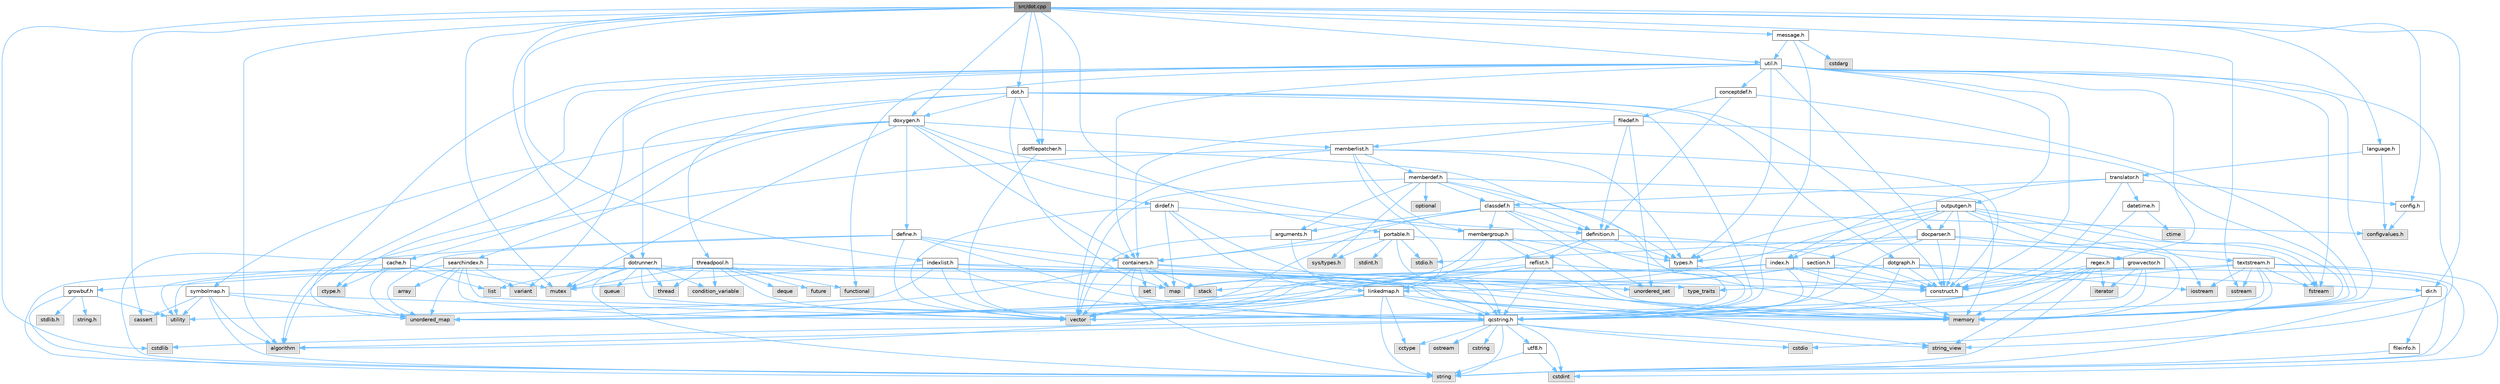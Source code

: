 digraph "src/dot.cpp"
{
 // INTERACTIVE_SVG=YES
 // LATEX_PDF_SIZE
  bgcolor="transparent";
  edge [fontname=Helvetica,fontsize=10,labelfontname=Helvetica,labelfontsize=10];
  node [fontname=Helvetica,fontsize=10,shape=box,height=0.2,width=0.4];
  Node1 [id="Node000001",label="src/dot.cpp",height=0.2,width=0.4,color="gray40", fillcolor="grey60", style="filled", fontcolor="black",tooltip=" "];
  Node1 -> Node2 [id="edge1_Node000001_Node000002",color="steelblue1",style="solid",tooltip=" "];
  Node2 [id="Node000002",label="cstdlib",height=0.2,width=0.4,color="grey60", fillcolor="#E0E0E0", style="filled",tooltip=" "];
  Node1 -> Node3 [id="edge2_Node000001_Node000003",color="steelblue1",style="solid",tooltip=" "];
  Node3 [id="Node000003",label="cassert",height=0.2,width=0.4,color="grey60", fillcolor="#E0E0E0", style="filled",tooltip=" "];
  Node1 -> Node4 [id="edge3_Node000001_Node000004",color="steelblue1",style="solid",tooltip=" "];
  Node4 [id="Node000004",label="sstream",height=0.2,width=0.4,color="grey60", fillcolor="#E0E0E0", style="filled",tooltip=" "];
  Node1 -> Node5 [id="edge4_Node000001_Node000005",color="steelblue1",style="solid",tooltip=" "];
  Node5 [id="Node000005",label="algorithm",height=0.2,width=0.4,color="grey60", fillcolor="#E0E0E0", style="filled",tooltip=" "];
  Node1 -> Node6 [id="edge5_Node000001_Node000006",color="steelblue1",style="solid",tooltip=" "];
  Node6 [id="Node000006",label="mutex",height=0.2,width=0.4,color="grey60", fillcolor="#E0E0E0", style="filled",tooltip=" "];
  Node1 -> Node7 [id="edge6_Node000001_Node000007",color="steelblue1",style="solid",tooltip=" "];
  Node7 [id="Node000007",label="config.h",height=0.2,width=0.4,color="grey40", fillcolor="white", style="filled",URL="$db/d16/config_8h.html",tooltip=" "];
  Node7 -> Node8 [id="edge7_Node000007_Node000008",color="steelblue1",style="solid",tooltip=" "];
  Node8 [id="Node000008",label="configvalues.h",height=0.2,width=0.4,color="grey60", fillcolor="#E0E0E0", style="filled",tooltip=" "];
  Node1 -> Node9 [id="edge8_Node000001_Node000009",color="steelblue1",style="solid",tooltip=" "];
  Node9 [id="Node000009",label="dot.h",height=0.2,width=0.4,color="grey40", fillcolor="white", style="filled",URL="$d6/d4a/dot_8h.html",tooltip=" "];
  Node9 -> Node10 [id="edge9_Node000009_Node000010",color="steelblue1",style="solid",tooltip=" "];
  Node10 [id="Node000010",label="map",height=0.2,width=0.4,color="grey60", fillcolor="#E0E0E0", style="filled",tooltip=" "];
  Node9 -> Node11 [id="edge10_Node000009_Node000011",color="steelblue1",style="solid",tooltip=" "];
  Node11 [id="Node000011",label="threadpool.h",height=0.2,width=0.4,color="grey40", fillcolor="white", style="filled",URL="$d3/d40/threadpool_8h.html",tooltip=" "];
  Node11 -> Node12 [id="edge11_Node000011_Node000012",color="steelblue1",style="solid",tooltip=" "];
  Node12 [id="Node000012",label="condition_variable",height=0.2,width=0.4,color="grey60", fillcolor="#E0E0E0", style="filled",tooltip=" "];
  Node11 -> Node13 [id="edge12_Node000011_Node000013",color="steelblue1",style="solid",tooltip=" "];
  Node13 [id="Node000013",label="deque",height=0.2,width=0.4,color="grey60", fillcolor="#E0E0E0", style="filled",tooltip=" "];
  Node11 -> Node14 [id="edge13_Node000011_Node000014",color="steelblue1",style="solid",tooltip=" "];
  Node14 [id="Node000014",label="functional",height=0.2,width=0.4,color="grey60", fillcolor="#E0E0E0", style="filled",tooltip=" "];
  Node11 -> Node15 [id="edge14_Node000011_Node000015",color="steelblue1",style="solid",tooltip=" "];
  Node15 [id="Node000015",label="future",height=0.2,width=0.4,color="grey60", fillcolor="#E0E0E0", style="filled",tooltip=" "];
  Node11 -> Node6 [id="edge15_Node000011_Node000006",color="steelblue1",style="solid",tooltip=" "];
  Node11 -> Node16 [id="edge16_Node000011_Node000016",color="steelblue1",style="solid",tooltip=" "];
  Node16 [id="Node000016",label="thread",height=0.2,width=0.4,color="grey60", fillcolor="#E0E0E0", style="filled",tooltip=" "];
  Node11 -> Node17 [id="edge17_Node000011_Node000017",color="steelblue1",style="solid",tooltip=" "];
  Node17 [id="Node000017",label="type_traits",height=0.2,width=0.4,color="grey60", fillcolor="#E0E0E0", style="filled",tooltip=" "];
  Node11 -> Node18 [id="edge18_Node000011_Node000018",color="steelblue1",style="solid",tooltip=" "];
  Node18 [id="Node000018",label="utility",height=0.2,width=0.4,color="grey60", fillcolor="#E0E0E0", style="filled",tooltip=" "];
  Node11 -> Node19 [id="edge19_Node000011_Node000019",color="steelblue1",style="solid",tooltip=" "];
  Node19 [id="Node000019",label="vector",height=0.2,width=0.4,color="grey60", fillcolor="#E0E0E0", style="filled",tooltip=" "];
  Node9 -> Node20 [id="edge20_Node000009_Node000020",color="steelblue1",style="solid",tooltip=" "];
  Node20 [id="Node000020",label="qcstring.h",height=0.2,width=0.4,color="grey40", fillcolor="white", style="filled",URL="$d7/d5c/qcstring_8h.html",tooltip=" "];
  Node20 -> Node21 [id="edge21_Node000020_Node000021",color="steelblue1",style="solid",tooltip=" "];
  Node21 [id="Node000021",label="string",height=0.2,width=0.4,color="grey60", fillcolor="#E0E0E0", style="filled",tooltip=" "];
  Node20 -> Node22 [id="edge22_Node000020_Node000022",color="steelblue1",style="solid",tooltip=" "];
  Node22 [id="Node000022",label="string_view",height=0.2,width=0.4,color="grey60", fillcolor="#E0E0E0", style="filled",tooltip=" "];
  Node20 -> Node5 [id="edge23_Node000020_Node000005",color="steelblue1",style="solid",tooltip=" "];
  Node20 -> Node23 [id="edge24_Node000020_Node000023",color="steelblue1",style="solid",tooltip=" "];
  Node23 [id="Node000023",label="cctype",height=0.2,width=0.4,color="grey60", fillcolor="#E0E0E0", style="filled",tooltip=" "];
  Node20 -> Node24 [id="edge25_Node000020_Node000024",color="steelblue1",style="solid",tooltip=" "];
  Node24 [id="Node000024",label="cstring",height=0.2,width=0.4,color="grey60", fillcolor="#E0E0E0", style="filled",tooltip=" "];
  Node20 -> Node25 [id="edge26_Node000020_Node000025",color="steelblue1",style="solid",tooltip=" "];
  Node25 [id="Node000025",label="cstdio",height=0.2,width=0.4,color="grey60", fillcolor="#E0E0E0", style="filled",tooltip=" "];
  Node20 -> Node2 [id="edge27_Node000020_Node000002",color="steelblue1",style="solid",tooltip=" "];
  Node20 -> Node26 [id="edge28_Node000020_Node000026",color="steelblue1",style="solid",tooltip=" "];
  Node26 [id="Node000026",label="cstdint",height=0.2,width=0.4,color="grey60", fillcolor="#E0E0E0", style="filled",tooltip=" "];
  Node20 -> Node27 [id="edge29_Node000020_Node000027",color="steelblue1",style="solid",tooltip=" "];
  Node27 [id="Node000027",label="ostream",height=0.2,width=0.4,color="grey60", fillcolor="#E0E0E0", style="filled",tooltip=" "];
  Node20 -> Node28 [id="edge30_Node000020_Node000028",color="steelblue1",style="solid",tooltip=" "];
  Node28 [id="Node000028",label="utf8.h",height=0.2,width=0.4,color="grey40", fillcolor="white", style="filled",URL="$db/d7c/utf8_8h.html",tooltip="Various UTF8 related helper functions."];
  Node28 -> Node26 [id="edge31_Node000028_Node000026",color="steelblue1",style="solid",tooltip=" "];
  Node28 -> Node21 [id="edge32_Node000028_Node000021",color="steelblue1",style="solid",tooltip=" "];
  Node9 -> Node29 [id="edge33_Node000009_Node000029",color="steelblue1",style="solid",tooltip=" "];
  Node29 [id="Node000029",label="dotgraph.h",height=0.2,width=0.4,color="grey40", fillcolor="white", style="filled",URL="$d0/daa/dotgraph_8h.html",tooltip=" "];
  Node29 -> Node30 [id="edge34_Node000029_Node000030",color="steelblue1",style="solid",tooltip=" "];
  Node30 [id="Node000030",label="iostream",height=0.2,width=0.4,color="grey60", fillcolor="#E0E0E0", style="filled",tooltip=" "];
  Node29 -> Node10 [id="edge35_Node000029_Node000010",color="steelblue1",style="solid",tooltip=" "];
  Node29 -> Node20 [id="edge36_Node000029_Node000020",color="steelblue1",style="solid",tooltip=" "];
  Node29 -> Node31 [id="edge37_Node000029_Node000031",color="steelblue1",style="solid",tooltip=" "];
  Node31 [id="Node000031",label="dir.h",height=0.2,width=0.4,color="grey40", fillcolor="white", style="filled",URL="$df/d9c/dir_8h.html",tooltip=" "];
  Node31 -> Node21 [id="edge38_Node000031_Node000021",color="steelblue1",style="solid",tooltip=" "];
  Node31 -> Node32 [id="edge39_Node000031_Node000032",color="steelblue1",style="solid",tooltip=" "];
  Node32 [id="Node000032",label="memory",height=0.2,width=0.4,color="grey60", fillcolor="#E0E0E0", style="filled",tooltip=" "];
  Node31 -> Node33 [id="edge40_Node000031_Node000033",color="steelblue1",style="solid",tooltip=" "];
  Node33 [id="Node000033",label="fileinfo.h",height=0.2,width=0.4,color="grey40", fillcolor="white", style="filled",URL="$df/d45/fileinfo_8h.html",tooltip=" "];
  Node33 -> Node21 [id="edge41_Node000033_Node000021",color="steelblue1",style="solid",tooltip=" "];
  Node29 -> Node34 [id="edge42_Node000029_Node000034",color="steelblue1",style="solid",tooltip=" "];
  Node34 [id="Node000034",label="construct.h",height=0.2,width=0.4,color="grey40", fillcolor="white", style="filled",URL="$d7/dfc/construct_8h.html",tooltip=" "];
  Node9 -> Node35 [id="edge43_Node000009_Node000035",color="steelblue1",style="solid",tooltip=" "];
  Node35 [id="Node000035",label="dotfilepatcher.h",height=0.2,width=0.4,color="grey40", fillcolor="white", style="filled",URL="$d3/d38/dotfilepatcher_8h.html",tooltip=" "];
  Node35 -> Node19 [id="edge44_Node000035_Node000019",color="steelblue1",style="solid",tooltip=" "];
  Node35 -> Node20 [id="edge45_Node000035_Node000020",color="steelblue1",style="solid",tooltip=" "];
  Node9 -> Node36 [id="edge46_Node000009_Node000036",color="steelblue1",style="solid",tooltip=" "];
  Node36 [id="Node000036",label="dotrunner.h",height=0.2,width=0.4,color="grey40", fillcolor="white", style="filled",URL="$d2/dd1/dotrunner_8h.html",tooltip=" "];
  Node36 -> Node21 [id="edge47_Node000036_Node000021",color="steelblue1",style="solid",tooltip=" "];
  Node36 -> Node16 [id="edge48_Node000036_Node000016",color="steelblue1",style="solid",tooltip=" "];
  Node36 -> Node37 [id="edge49_Node000036_Node000037",color="steelblue1",style="solid",tooltip=" "];
  Node37 [id="Node000037",label="list",height=0.2,width=0.4,color="grey60", fillcolor="#E0E0E0", style="filled",tooltip=" "];
  Node36 -> Node38 [id="edge50_Node000036_Node000038",color="steelblue1",style="solid",tooltip=" "];
  Node38 [id="Node000038",label="queue",height=0.2,width=0.4,color="grey60", fillcolor="#E0E0E0", style="filled",tooltip=" "];
  Node36 -> Node6 [id="edge51_Node000036_Node000006",color="steelblue1",style="solid",tooltip=" "];
  Node36 -> Node12 [id="edge52_Node000036_Node000012",color="steelblue1",style="solid",tooltip=" "];
  Node36 -> Node32 [id="edge53_Node000036_Node000032",color="steelblue1",style="solid",tooltip=" "];
  Node36 -> Node20 [id="edge54_Node000036_Node000020",color="steelblue1",style="solid",tooltip=" "];
  Node9 -> Node39 [id="edge55_Node000009_Node000039",color="steelblue1",style="solid",tooltip=" "];
  Node39 [id="Node000039",label="doxygen.h",height=0.2,width=0.4,color="grey40", fillcolor="white", style="filled",URL="$d1/da1/doxygen_8h.html",tooltip=" "];
  Node39 -> Node6 [id="edge56_Node000039_Node000006",color="steelblue1",style="solid",tooltip=" "];
  Node39 -> Node40 [id="edge57_Node000039_Node000040",color="steelblue1",style="solid",tooltip=" "];
  Node40 [id="Node000040",label="containers.h",height=0.2,width=0.4,color="grey40", fillcolor="white", style="filled",URL="$d5/d75/containers_8h.html",tooltip=" "];
  Node40 -> Node19 [id="edge58_Node000040_Node000019",color="steelblue1",style="solid",tooltip=" "];
  Node40 -> Node21 [id="edge59_Node000040_Node000021",color="steelblue1",style="solid",tooltip=" "];
  Node40 -> Node22 [id="edge60_Node000040_Node000022",color="steelblue1",style="solid",tooltip=" "];
  Node40 -> Node41 [id="edge61_Node000040_Node000041",color="steelblue1",style="solid",tooltip=" "];
  Node41 [id="Node000041",label="set",height=0.2,width=0.4,color="grey60", fillcolor="#E0E0E0", style="filled",tooltip=" "];
  Node40 -> Node10 [id="edge62_Node000040_Node000010",color="steelblue1",style="solid",tooltip=" "];
  Node40 -> Node42 [id="edge63_Node000040_Node000042",color="steelblue1",style="solid",tooltip=" "];
  Node42 [id="Node000042",label="unordered_set",height=0.2,width=0.4,color="grey60", fillcolor="#E0E0E0", style="filled",tooltip=" "];
  Node40 -> Node43 [id="edge64_Node000040_Node000043",color="steelblue1",style="solid",tooltip=" "];
  Node43 [id="Node000043",label="unordered_map",height=0.2,width=0.4,color="grey60", fillcolor="#E0E0E0", style="filled",tooltip=" "];
  Node40 -> Node44 [id="edge65_Node000040_Node000044",color="steelblue1",style="solid",tooltip=" "];
  Node44 [id="Node000044",label="stack",height=0.2,width=0.4,color="grey60", fillcolor="#E0E0E0", style="filled",tooltip=" "];
  Node39 -> Node45 [id="edge66_Node000039_Node000045",color="steelblue1",style="solid",tooltip=" "];
  Node45 [id="Node000045",label="membergroup.h",height=0.2,width=0.4,color="grey40", fillcolor="white", style="filled",URL="$d9/d11/membergroup_8h.html",tooltip=" "];
  Node45 -> Node19 [id="edge67_Node000045_Node000019",color="steelblue1",style="solid",tooltip=" "];
  Node45 -> Node10 [id="edge68_Node000045_Node000010",color="steelblue1",style="solid",tooltip=" "];
  Node45 -> Node32 [id="edge69_Node000045_Node000032",color="steelblue1",style="solid",tooltip=" "];
  Node45 -> Node46 [id="edge70_Node000045_Node000046",color="steelblue1",style="solid",tooltip=" "];
  Node46 [id="Node000046",label="types.h",height=0.2,width=0.4,color="grey40", fillcolor="white", style="filled",URL="$d9/d49/types_8h.html",tooltip="This file contains a number of basic enums and types."];
  Node46 -> Node20 [id="edge71_Node000046_Node000020",color="steelblue1",style="solid",tooltip=" "];
  Node45 -> Node47 [id="edge72_Node000045_Node000047",color="steelblue1",style="solid",tooltip=" "];
  Node47 [id="Node000047",label="reflist.h",height=0.2,width=0.4,color="grey40", fillcolor="white", style="filled",URL="$d1/d02/reflist_8h.html",tooltip=" "];
  Node47 -> Node19 [id="edge73_Node000047_Node000019",color="steelblue1",style="solid",tooltip=" "];
  Node47 -> Node43 [id="edge74_Node000047_Node000043",color="steelblue1",style="solid",tooltip=" "];
  Node47 -> Node32 [id="edge75_Node000047_Node000032",color="steelblue1",style="solid",tooltip=" "];
  Node47 -> Node20 [id="edge76_Node000047_Node000020",color="steelblue1",style="solid",tooltip=" "];
  Node47 -> Node48 [id="edge77_Node000047_Node000048",color="steelblue1",style="solid",tooltip=" "];
  Node48 [id="Node000048",label="linkedmap.h",height=0.2,width=0.4,color="grey40", fillcolor="white", style="filled",URL="$da/de1/linkedmap_8h.html",tooltip=" "];
  Node48 -> Node43 [id="edge78_Node000048_Node000043",color="steelblue1",style="solid",tooltip=" "];
  Node48 -> Node19 [id="edge79_Node000048_Node000019",color="steelblue1",style="solid",tooltip=" "];
  Node48 -> Node32 [id="edge80_Node000048_Node000032",color="steelblue1",style="solid",tooltip=" "];
  Node48 -> Node21 [id="edge81_Node000048_Node000021",color="steelblue1",style="solid",tooltip=" "];
  Node48 -> Node5 [id="edge82_Node000048_Node000005",color="steelblue1",style="solid",tooltip=" "];
  Node48 -> Node23 [id="edge83_Node000048_Node000023",color="steelblue1",style="solid",tooltip=" "];
  Node48 -> Node20 [id="edge84_Node000048_Node000020",color="steelblue1",style="solid",tooltip=" "];
  Node47 -> Node34 [id="edge85_Node000047_Node000034",color="steelblue1",style="solid",tooltip=" "];
  Node39 -> Node49 [id="edge86_Node000039_Node000049",color="steelblue1",style="solid",tooltip=" "];
  Node49 [id="Node000049",label="dirdef.h",height=0.2,width=0.4,color="grey40", fillcolor="white", style="filled",URL="$d6/d15/dirdef_8h.html",tooltip=" "];
  Node49 -> Node19 [id="edge87_Node000049_Node000019",color="steelblue1",style="solid",tooltip=" "];
  Node49 -> Node10 [id="edge88_Node000049_Node000010",color="steelblue1",style="solid",tooltip=" "];
  Node49 -> Node20 [id="edge89_Node000049_Node000020",color="steelblue1",style="solid",tooltip=" "];
  Node49 -> Node48 [id="edge90_Node000049_Node000048",color="steelblue1",style="solid",tooltip=" "];
  Node49 -> Node50 [id="edge91_Node000049_Node000050",color="steelblue1",style="solid",tooltip=" "];
  Node50 [id="Node000050",label="definition.h",height=0.2,width=0.4,color="grey40", fillcolor="white", style="filled",URL="$df/da1/definition_8h.html",tooltip=" "];
  Node50 -> Node19 [id="edge92_Node000050_Node000019",color="steelblue1",style="solid",tooltip=" "];
  Node50 -> Node46 [id="edge93_Node000050_Node000046",color="steelblue1",style="solid",tooltip=" "];
  Node50 -> Node47 [id="edge94_Node000050_Node000047",color="steelblue1",style="solid",tooltip=" "];
  Node50 -> Node34 [id="edge95_Node000050_Node000034",color="steelblue1",style="solid",tooltip=" "];
  Node39 -> Node51 [id="edge96_Node000039_Node000051",color="steelblue1",style="solid",tooltip=" "];
  Node51 [id="Node000051",label="memberlist.h",height=0.2,width=0.4,color="grey40", fillcolor="white", style="filled",URL="$dd/d78/memberlist_8h.html",tooltip=" "];
  Node51 -> Node19 [id="edge97_Node000051_Node000019",color="steelblue1",style="solid",tooltip=" "];
  Node51 -> Node5 [id="edge98_Node000051_Node000005",color="steelblue1",style="solid",tooltip=" "];
  Node51 -> Node52 [id="edge99_Node000051_Node000052",color="steelblue1",style="solid",tooltip=" "];
  Node52 [id="Node000052",label="memberdef.h",height=0.2,width=0.4,color="grey40", fillcolor="white", style="filled",URL="$d4/d46/memberdef_8h.html",tooltip=" "];
  Node52 -> Node19 [id="edge100_Node000052_Node000019",color="steelblue1",style="solid",tooltip=" "];
  Node52 -> Node32 [id="edge101_Node000052_Node000032",color="steelblue1",style="solid",tooltip=" "];
  Node52 -> Node53 [id="edge102_Node000052_Node000053",color="steelblue1",style="solid",tooltip=" "];
  Node53 [id="Node000053",label="optional",height=0.2,width=0.4,color="grey60", fillcolor="#E0E0E0", style="filled",tooltip=" "];
  Node52 -> Node54 [id="edge103_Node000052_Node000054",color="steelblue1",style="solid",tooltip=" "];
  Node54 [id="Node000054",label="sys/types.h",height=0.2,width=0.4,color="grey60", fillcolor="#E0E0E0", style="filled",tooltip=" "];
  Node52 -> Node46 [id="edge104_Node000052_Node000046",color="steelblue1",style="solid",tooltip=" "];
  Node52 -> Node50 [id="edge105_Node000052_Node000050",color="steelblue1",style="solid",tooltip=" "];
  Node52 -> Node55 [id="edge106_Node000052_Node000055",color="steelblue1",style="solid",tooltip=" "];
  Node55 [id="Node000055",label="arguments.h",height=0.2,width=0.4,color="grey40", fillcolor="white", style="filled",URL="$df/d9b/arguments_8h.html",tooltip=" "];
  Node55 -> Node19 [id="edge107_Node000055_Node000019",color="steelblue1",style="solid",tooltip=" "];
  Node55 -> Node20 [id="edge108_Node000055_Node000020",color="steelblue1",style="solid",tooltip=" "];
  Node52 -> Node56 [id="edge109_Node000052_Node000056",color="steelblue1",style="solid",tooltip=" "];
  Node56 [id="Node000056",label="classdef.h",height=0.2,width=0.4,color="grey40", fillcolor="white", style="filled",URL="$d1/da6/classdef_8h.html",tooltip=" "];
  Node56 -> Node32 [id="edge110_Node000056_Node000032",color="steelblue1",style="solid",tooltip=" "];
  Node56 -> Node19 [id="edge111_Node000056_Node000019",color="steelblue1",style="solid",tooltip=" "];
  Node56 -> Node42 [id="edge112_Node000056_Node000042",color="steelblue1",style="solid",tooltip=" "];
  Node56 -> Node40 [id="edge113_Node000056_Node000040",color="steelblue1",style="solid",tooltip=" "];
  Node56 -> Node50 [id="edge114_Node000056_Node000050",color="steelblue1",style="solid",tooltip=" "];
  Node56 -> Node55 [id="edge115_Node000056_Node000055",color="steelblue1",style="solid",tooltip=" "];
  Node56 -> Node45 [id="edge116_Node000056_Node000045",color="steelblue1",style="solid",tooltip=" "];
  Node56 -> Node8 [id="edge117_Node000056_Node000008",color="steelblue1",style="solid",tooltip=" "];
  Node51 -> Node48 [id="edge118_Node000051_Node000048",color="steelblue1",style="solid",tooltip=" "];
  Node51 -> Node46 [id="edge119_Node000051_Node000046",color="steelblue1",style="solid",tooltip=" "];
  Node51 -> Node45 [id="edge120_Node000051_Node000045",color="steelblue1",style="solid",tooltip=" "];
  Node51 -> Node34 [id="edge121_Node000051_Node000034",color="steelblue1",style="solid",tooltip=" "];
  Node39 -> Node57 [id="edge122_Node000039_Node000057",color="steelblue1",style="solid",tooltip=" "];
  Node57 [id="Node000057",label="define.h",height=0.2,width=0.4,color="grey40", fillcolor="white", style="filled",URL="$df/d67/define_8h.html",tooltip=" "];
  Node57 -> Node19 [id="edge123_Node000057_Node000019",color="steelblue1",style="solid",tooltip=" "];
  Node57 -> Node32 [id="edge124_Node000057_Node000032",color="steelblue1",style="solid",tooltip=" "];
  Node57 -> Node21 [id="edge125_Node000057_Node000021",color="steelblue1",style="solid",tooltip=" "];
  Node57 -> Node43 [id="edge126_Node000057_Node000043",color="steelblue1",style="solid",tooltip=" "];
  Node57 -> Node20 [id="edge127_Node000057_Node000020",color="steelblue1",style="solid",tooltip=" "];
  Node57 -> Node40 [id="edge128_Node000057_Node000040",color="steelblue1",style="solid",tooltip=" "];
  Node39 -> Node58 [id="edge129_Node000039_Node000058",color="steelblue1",style="solid",tooltip=" "];
  Node58 [id="Node000058",label="cache.h",height=0.2,width=0.4,color="grey40", fillcolor="white", style="filled",URL="$d3/d26/cache_8h.html",tooltip=" "];
  Node58 -> Node37 [id="edge130_Node000058_Node000037",color="steelblue1",style="solid",tooltip=" "];
  Node58 -> Node43 [id="edge131_Node000058_Node000043",color="steelblue1",style="solid",tooltip=" "];
  Node58 -> Node6 [id="edge132_Node000058_Node000006",color="steelblue1",style="solid",tooltip=" "];
  Node58 -> Node18 [id="edge133_Node000058_Node000018",color="steelblue1",style="solid",tooltip=" "];
  Node58 -> Node59 [id="edge134_Node000058_Node000059",color="steelblue1",style="solid",tooltip=" "];
  Node59 [id="Node000059",label="ctype.h",height=0.2,width=0.4,color="grey60", fillcolor="#E0E0E0", style="filled",tooltip=" "];
  Node39 -> Node60 [id="edge135_Node000039_Node000060",color="steelblue1",style="solid",tooltip=" "];
  Node60 [id="Node000060",label="symbolmap.h",height=0.2,width=0.4,color="grey40", fillcolor="white", style="filled",URL="$d7/ddd/symbolmap_8h.html",tooltip=" "];
  Node60 -> Node5 [id="edge136_Node000060_Node000005",color="steelblue1",style="solid",tooltip=" "];
  Node60 -> Node43 [id="edge137_Node000060_Node000043",color="steelblue1",style="solid",tooltip=" "];
  Node60 -> Node19 [id="edge138_Node000060_Node000019",color="steelblue1",style="solid",tooltip=" "];
  Node60 -> Node21 [id="edge139_Node000060_Node000021",color="steelblue1",style="solid",tooltip=" "];
  Node60 -> Node18 [id="edge140_Node000060_Node000018",color="steelblue1",style="solid",tooltip=" "];
  Node60 -> Node3 [id="edge141_Node000060_Node000003",color="steelblue1",style="solid",tooltip=" "];
  Node39 -> Node61 [id="edge142_Node000039_Node000061",color="steelblue1",style="solid",tooltip=" "];
  Node61 [id="Node000061",label="searchindex.h",height=0.2,width=0.4,color="grey40", fillcolor="white", style="filled",URL="$de/d07/searchindex_8h.html",tooltip="Web server based search engine."];
  Node61 -> Node32 [id="edge143_Node000061_Node000032",color="steelblue1",style="solid",tooltip=" "];
  Node61 -> Node19 [id="edge144_Node000061_Node000019",color="steelblue1",style="solid",tooltip=" "];
  Node61 -> Node10 [id="edge145_Node000061_Node000010",color="steelblue1",style="solid",tooltip=" "];
  Node61 -> Node43 [id="edge146_Node000061_Node000043",color="steelblue1",style="solid",tooltip=" "];
  Node61 -> Node21 [id="edge147_Node000061_Node000021",color="steelblue1",style="solid",tooltip=" "];
  Node61 -> Node62 [id="edge148_Node000061_Node000062",color="steelblue1",style="solid",tooltip=" "];
  Node62 [id="Node000062",label="array",height=0.2,width=0.4,color="grey60", fillcolor="#E0E0E0", style="filled",tooltip=" "];
  Node61 -> Node63 [id="edge149_Node000061_Node000063",color="steelblue1",style="solid",tooltip=" "];
  Node63 [id="Node000063",label="variant",height=0.2,width=0.4,color="grey60", fillcolor="#E0E0E0", style="filled",tooltip=" "];
  Node61 -> Node20 [id="edge150_Node000061_Node000020",color="steelblue1",style="solid",tooltip=" "];
  Node61 -> Node64 [id="edge151_Node000061_Node000064",color="steelblue1",style="solid",tooltip=" "];
  Node64 [id="Node000064",label="growbuf.h",height=0.2,width=0.4,color="grey40", fillcolor="white", style="filled",URL="$dd/d72/growbuf_8h.html",tooltip=" "];
  Node64 -> Node18 [id="edge152_Node000064_Node000018",color="steelblue1",style="solid",tooltip=" "];
  Node64 -> Node65 [id="edge153_Node000064_Node000065",color="steelblue1",style="solid",tooltip=" "];
  Node65 [id="Node000065",label="stdlib.h",height=0.2,width=0.4,color="grey60", fillcolor="#E0E0E0", style="filled",tooltip=" "];
  Node64 -> Node66 [id="edge154_Node000064_Node000066",color="steelblue1",style="solid",tooltip=" "];
  Node66 [id="Node000066",label="string.h",height=0.2,width=0.4,color="grey60", fillcolor="#E0E0E0", style="filled",tooltip=" "];
  Node64 -> Node21 [id="edge155_Node000064_Node000021",color="steelblue1",style="solid",tooltip=" "];
  Node9 -> Node34 [id="edge156_Node000009_Node000034",color="steelblue1",style="solid",tooltip=" "];
  Node1 -> Node36 [id="edge157_Node000001_Node000036",color="steelblue1",style="solid",tooltip=" "];
  Node1 -> Node35 [id="edge158_Node000001_Node000035",color="steelblue1",style="solid",tooltip=" "];
  Node1 -> Node67 [id="edge159_Node000001_Node000067",color="steelblue1",style="solid",tooltip=" "];
  Node67 [id="Node000067",label="util.h",height=0.2,width=0.4,color="grey40", fillcolor="white", style="filled",URL="$d8/d3c/util_8h.html",tooltip="A bunch of utility functions."];
  Node67 -> Node32 [id="edge160_Node000067_Node000032",color="steelblue1",style="solid",tooltip=" "];
  Node67 -> Node43 [id="edge161_Node000067_Node000043",color="steelblue1",style="solid",tooltip=" "];
  Node67 -> Node5 [id="edge162_Node000067_Node000005",color="steelblue1",style="solid",tooltip=" "];
  Node67 -> Node14 [id="edge163_Node000067_Node000014",color="steelblue1",style="solid",tooltip=" "];
  Node67 -> Node68 [id="edge164_Node000067_Node000068",color="steelblue1",style="solid",tooltip=" "];
  Node68 [id="Node000068",label="fstream",height=0.2,width=0.4,color="grey60", fillcolor="#E0E0E0", style="filled",tooltip=" "];
  Node67 -> Node63 [id="edge165_Node000067_Node000063",color="steelblue1",style="solid",tooltip=" "];
  Node67 -> Node22 [id="edge166_Node000067_Node000022",color="steelblue1",style="solid",tooltip=" "];
  Node67 -> Node59 [id="edge167_Node000067_Node000059",color="steelblue1",style="solid",tooltip=" "];
  Node67 -> Node46 [id="edge168_Node000067_Node000046",color="steelblue1",style="solid",tooltip=" "];
  Node67 -> Node69 [id="edge169_Node000067_Node000069",color="steelblue1",style="solid",tooltip=" "];
  Node69 [id="Node000069",label="docparser.h",height=0.2,width=0.4,color="grey40", fillcolor="white", style="filled",URL="$de/d9c/docparser_8h.html",tooltip=" "];
  Node69 -> Node70 [id="edge170_Node000069_Node000070",color="steelblue1",style="solid",tooltip=" "];
  Node70 [id="Node000070",label="stdio.h",height=0.2,width=0.4,color="grey60", fillcolor="#E0E0E0", style="filled",tooltip=" "];
  Node69 -> Node32 [id="edge171_Node000069_Node000032",color="steelblue1",style="solid",tooltip=" "];
  Node69 -> Node20 [id="edge172_Node000069_Node000020",color="steelblue1",style="solid",tooltip=" "];
  Node69 -> Node71 [id="edge173_Node000069_Node000071",color="steelblue1",style="solid",tooltip=" "];
  Node71 [id="Node000071",label="growvector.h",height=0.2,width=0.4,color="grey40", fillcolor="white", style="filled",URL="$d7/d50/growvector_8h.html",tooltip=" "];
  Node71 -> Node19 [id="edge174_Node000071_Node000019",color="steelblue1",style="solid",tooltip=" "];
  Node71 -> Node32 [id="edge175_Node000071_Node000032",color="steelblue1",style="solid",tooltip=" "];
  Node71 -> Node72 [id="edge176_Node000071_Node000072",color="steelblue1",style="solid",tooltip=" "];
  Node72 [id="Node000072",label="iterator",height=0.2,width=0.4,color="grey60", fillcolor="#E0E0E0", style="filled",tooltip=" "];
  Node71 -> Node34 [id="edge177_Node000071_Node000034",color="steelblue1",style="solid",tooltip=" "];
  Node69 -> Node34 [id="edge178_Node000069_Node000034",color="steelblue1",style="solid",tooltip=" "];
  Node69 -> Node46 [id="edge179_Node000069_Node000046",color="steelblue1",style="solid",tooltip=" "];
  Node67 -> Node40 [id="edge180_Node000067_Node000040",color="steelblue1",style="solid",tooltip=" "];
  Node67 -> Node73 [id="edge181_Node000067_Node000073",color="steelblue1",style="solid",tooltip=" "];
  Node73 [id="Node000073",label="outputgen.h",height=0.2,width=0.4,color="grey40", fillcolor="white", style="filled",URL="$df/d06/outputgen_8h.html",tooltip=" "];
  Node73 -> Node32 [id="edge182_Node000073_Node000032",color="steelblue1",style="solid",tooltip=" "];
  Node73 -> Node44 [id="edge183_Node000073_Node000044",color="steelblue1",style="solid",tooltip=" "];
  Node73 -> Node30 [id="edge184_Node000073_Node000030",color="steelblue1",style="solid",tooltip=" "];
  Node73 -> Node68 [id="edge185_Node000073_Node000068",color="steelblue1",style="solid",tooltip=" "];
  Node73 -> Node46 [id="edge186_Node000073_Node000046",color="steelblue1",style="solid",tooltip=" "];
  Node73 -> Node74 [id="edge187_Node000073_Node000074",color="steelblue1",style="solid",tooltip=" "];
  Node74 [id="Node000074",label="index.h",height=0.2,width=0.4,color="grey40", fillcolor="white", style="filled",URL="$d1/db5/index_8h.html",tooltip=" "];
  Node74 -> Node32 [id="edge188_Node000074_Node000032",color="steelblue1",style="solid",tooltip=" "];
  Node74 -> Node19 [id="edge189_Node000074_Node000019",color="steelblue1",style="solid",tooltip=" "];
  Node74 -> Node10 [id="edge190_Node000074_Node000010",color="steelblue1",style="solid",tooltip=" "];
  Node74 -> Node20 [id="edge191_Node000074_Node000020",color="steelblue1",style="solid",tooltip=" "];
  Node74 -> Node34 [id="edge192_Node000074_Node000034",color="steelblue1",style="solid",tooltip=" "];
  Node73 -> Node75 [id="edge193_Node000073_Node000075",color="steelblue1",style="solid",tooltip=" "];
  Node75 [id="Node000075",label="section.h",height=0.2,width=0.4,color="grey40", fillcolor="white", style="filled",URL="$d1/d2a/section_8h.html",tooltip=" "];
  Node75 -> Node21 [id="edge194_Node000075_Node000021",color="steelblue1",style="solid",tooltip=" "];
  Node75 -> Node43 [id="edge195_Node000075_Node000043",color="steelblue1",style="solid",tooltip=" "];
  Node75 -> Node20 [id="edge196_Node000075_Node000020",color="steelblue1",style="solid",tooltip=" "];
  Node75 -> Node48 [id="edge197_Node000075_Node000048",color="steelblue1",style="solid",tooltip=" "];
  Node75 -> Node34 [id="edge198_Node000075_Node000034",color="steelblue1",style="solid",tooltip=" "];
  Node73 -> Node76 [id="edge199_Node000073_Node000076",color="steelblue1",style="solid",tooltip=" "];
  Node76 [id="Node000076",label="textstream.h",height=0.2,width=0.4,color="grey40", fillcolor="white", style="filled",URL="$d4/d7d/textstream_8h.html",tooltip=" "];
  Node76 -> Node21 [id="edge200_Node000076_Node000021",color="steelblue1",style="solid",tooltip=" "];
  Node76 -> Node30 [id="edge201_Node000076_Node000030",color="steelblue1",style="solid",tooltip=" "];
  Node76 -> Node4 [id="edge202_Node000076_Node000004",color="steelblue1",style="solid",tooltip=" "];
  Node76 -> Node26 [id="edge203_Node000076_Node000026",color="steelblue1",style="solid",tooltip=" "];
  Node76 -> Node25 [id="edge204_Node000076_Node000025",color="steelblue1",style="solid",tooltip=" "];
  Node76 -> Node68 [id="edge205_Node000076_Node000068",color="steelblue1",style="solid",tooltip=" "];
  Node76 -> Node17 [id="edge206_Node000076_Node000017",color="steelblue1",style="solid",tooltip=" "];
  Node76 -> Node20 [id="edge207_Node000076_Node000020",color="steelblue1",style="solid",tooltip=" "];
  Node76 -> Node34 [id="edge208_Node000076_Node000034",color="steelblue1",style="solid",tooltip=" "];
  Node73 -> Node69 [id="edge209_Node000073_Node000069",color="steelblue1",style="solid",tooltip=" "];
  Node73 -> Node34 [id="edge210_Node000073_Node000034",color="steelblue1",style="solid",tooltip=" "];
  Node67 -> Node77 [id="edge211_Node000067_Node000077",color="steelblue1",style="solid",tooltip=" "];
  Node77 [id="Node000077",label="regex.h",height=0.2,width=0.4,color="grey40", fillcolor="white", style="filled",URL="$d1/d21/regex_8h.html",tooltip=" "];
  Node77 -> Node32 [id="edge212_Node000077_Node000032",color="steelblue1",style="solid",tooltip=" "];
  Node77 -> Node21 [id="edge213_Node000077_Node000021",color="steelblue1",style="solid",tooltip=" "];
  Node77 -> Node22 [id="edge214_Node000077_Node000022",color="steelblue1",style="solid",tooltip=" "];
  Node77 -> Node19 [id="edge215_Node000077_Node000019",color="steelblue1",style="solid",tooltip=" "];
  Node77 -> Node72 [id="edge216_Node000077_Node000072",color="steelblue1",style="solid",tooltip=" "];
  Node77 -> Node34 [id="edge217_Node000077_Node000034",color="steelblue1",style="solid",tooltip=" "];
  Node67 -> Node78 [id="edge218_Node000067_Node000078",color="steelblue1",style="solid",tooltip=" "];
  Node78 [id="Node000078",label="conceptdef.h",height=0.2,width=0.4,color="grey40", fillcolor="white", style="filled",URL="$da/df1/conceptdef_8h.html",tooltip=" "];
  Node78 -> Node32 [id="edge219_Node000078_Node000032",color="steelblue1",style="solid",tooltip=" "];
  Node78 -> Node50 [id="edge220_Node000078_Node000050",color="steelblue1",style="solid",tooltip=" "];
  Node78 -> Node79 [id="edge221_Node000078_Node000079",color="steelblue1",style="solid",tooltip=" "];
  Node79 [id="Node000079",label="filedef.h",height=0.2,width=0.4,color="grey40", fillcolor="white", style="filled",URL="$d4/d3a/filedef_8h.html",tooltip=" "];
  Node79 -> Node32 [id="edge222_Node000079_Node000032",color="steelblue1",style="solid",tooltip=" "];
  Node79 -> Node42 [id="edge223_Node000079_Node000042",color="steelblue1",style="solid",tooltip=" "];
  Node79 -> Node50 [id="edge224_Node000079_Node000050",color="steelblue1",style="solid",tooltip=" "];
  Node79 -> Node51 [id="edge225_Node000079_Node000051",color="steelblue1",style="solid",tooltip=" "];
  Node79 -> Node40 [id="edge226_Node000079_Node000040",color="steelblue1",style="solid",tooltip=" "];
  Node67 -> Node34 [id="edge227_Node000067_Node000034",color="steelblue1",style="solid",tooltip=" "];
  Node1 -> Node80 [id="edge228_Node000001_Node000080",color="steelblue1",style="solid",tooltip=" "];
  Node80 [id="Node000080",label="portable.h",height=0.2,width=0.4,color="grey40", fillcolor="white", style="filled",URL="$d2/de2/portable_8h.html",tooltip="Portable versions of functions that are platform dependent."];
  Node80 -> Node70 [id="edge229_Node000080_Node000070",color="steelblue1",style="solid",tooltip=" "];
  Node80 -> Node54 [id="edge230_Node000080_Node000054",color="steelblue1",style="solid",tooltip=" "];
  Node80 -> Node81 [id="edge231_Node000080_Node000081",color="steelblue1",style="solid",tooltip=" "];
  Node81 [id="Node000081",label="stdint.h",height=0.2,width=0.4,color="grey60", fillcolor="#E0E0E0", style="filled",tooltip=" "];
  Node80 -> Node68 [id="edge232_Node000080_Node000068",color="steelblue1",style="solid",tooltip=" "];
  Node80 -> Node40 [id="edge233_Node000080_Node000040",color="steelblue1",style="solid",tooltip=" "];
  Node80 -> Node20 [id="edge234_Node000080_Node000020",color="steelblue1",style="solid",tooltip=" "];
  Node1 -> Node82 [id="edge235_Node000001_Node000082",color="steelblue1",style="solid",tooltip=" "];
  Node82 [id="Node000082",label="message.h",height=0.2,width=0.4,color="grey40", fillcolor="white", style="filled",URL="$d2/d0d/message_8h.html",tooltip=" "];
  Node82 -> Node83 [id="edge236_Node000082_Node000083",color="steelblue1",style="solid",tooltip=" "];
  Node83 [id="Node000083",label="cstdarg",height=0.2,width=0.4,color="grey60", fillcolor="#E0E0E0", style="filled",tooltip=" "];
  Node82 -> Node20 [id="edge237_Node000082_Node000020",color="steelblue1",style="solid",tooltip=" "];
  Node82 -> Node67 [id="edge238_Node000082_Node000067",color="steelblue1",style="solid",tooltip=" "];
  Node1 -> Node39 [id="edge239_Node000001_Node000039",color="steelblue1",style="solid",tooltip=" "];
  Node1 -> Node84 [id="edge240_Node000001_Node000084",color="steelblue1",style="solid",tooltip=" "];
  Node84 [id="Node000084",label="language.h",height=0.2,width=0.4,color="grey40", fillcolor="white", style="filled",URL="$d8/dce/language_8h.html",tooltip=" "];
  Node84 -> Node85 [id="edge241_Node000084_Node000085",color="steelblue1",style="solid",tooltip=" "];
  Node85 [id="Node000085",label="translator.h",height=0.2,width=0.4,color="grey40", fillcolor="white", style="filled",URL="$d9/df1/translator_8h.html",tooltip=" "];
  Node85 -> Node56 [id="edge242_Node000085_Node000056",color="steelblue1",style="solid",tooltip=" "];
  Node85 -> Node7 [id="edge243_Node000085_Node000007",color="steelblue1",style="solid",tooltip=" "];
  Node85 -> Node86 [id="edge244_Node000085_Node000086",color="steelblue1",style="solid",tooltip=" "];
  Node86 [id="Node000086",label="datetime.h",height=0.2,width=0.4,color="grey40", fillcolor="white", style="filled",URL="$de/d1b/datetime_8h.html",tooltip=" "];
  Node86 -> Node87 [id="edge245_Node000086_Node000087",color="steelblue1",style="solid",tooltip=" "];
  Node87 [id="Node000087",label="ctime",height=0.2,width=0.4,color="grey60", fillcolor="#E0E0E0", style="filled",tooltip=" "];
  Node86 -> Node20 [id="edge246_Node000086_Node000020",color="steelblue1",style="solid",tooltip=" "];
  Node85 -> Node74 [id="edge247_Node000085_Node000074",color="steelblue1",style="solid",tooltip=" "];
  Node85 -> Node34 [id="edge248_Node000085_Node000034",color="steelblue1",style="solid",tooltip=" "];
  Node84 -> Node8 [id="edge249_Node000084_Node000008",color="steelblue1",style="solid",tooltip=" "];
  Node1 -> Node88 [id="edge250_Node000001_Node000088",color="steelblue1",style="solid",tooltip=" "];
  Node88 [id="Node000088",label="indexlist.h",height=0.2,width=0.4,color="grey40", fillcolor="white", style="filled",URL="$d5/d61/indexlist_8h.html",tooltip=" "];
  Node88 -> Node18 [id="edge251_Node000088_Node000018",color="steelblue1",style="solid",tooltip=" "];
  Node88 -> Node19 [id="edge252_Node000088_Node000019",color="steelblue1",style="solid",tooltip=" "];
  Node88 -> Node32 [id="edge253_Node000088_Node000032",color="steelblue1",style="solid",tooltip=" "];
  Node88 -> Node6 [id="edge254_Node000088_Node000006",color="steelblue1",style="solid",tooltip=" "];
  Node88 -> Node20 [id="edge255_Node000088_Node000020",color="steelblue1",style="solid",tooltip=" "];
  Node88 -> Node34 [id="edge256_Node000088_Node000034",color="steelblue1",style="solid",tooltip=" "];
  Node1 -> Node31 [id="edge257_Node000001_Node000031",color="steelblue1",style="solid",tooltip=" "];
}
